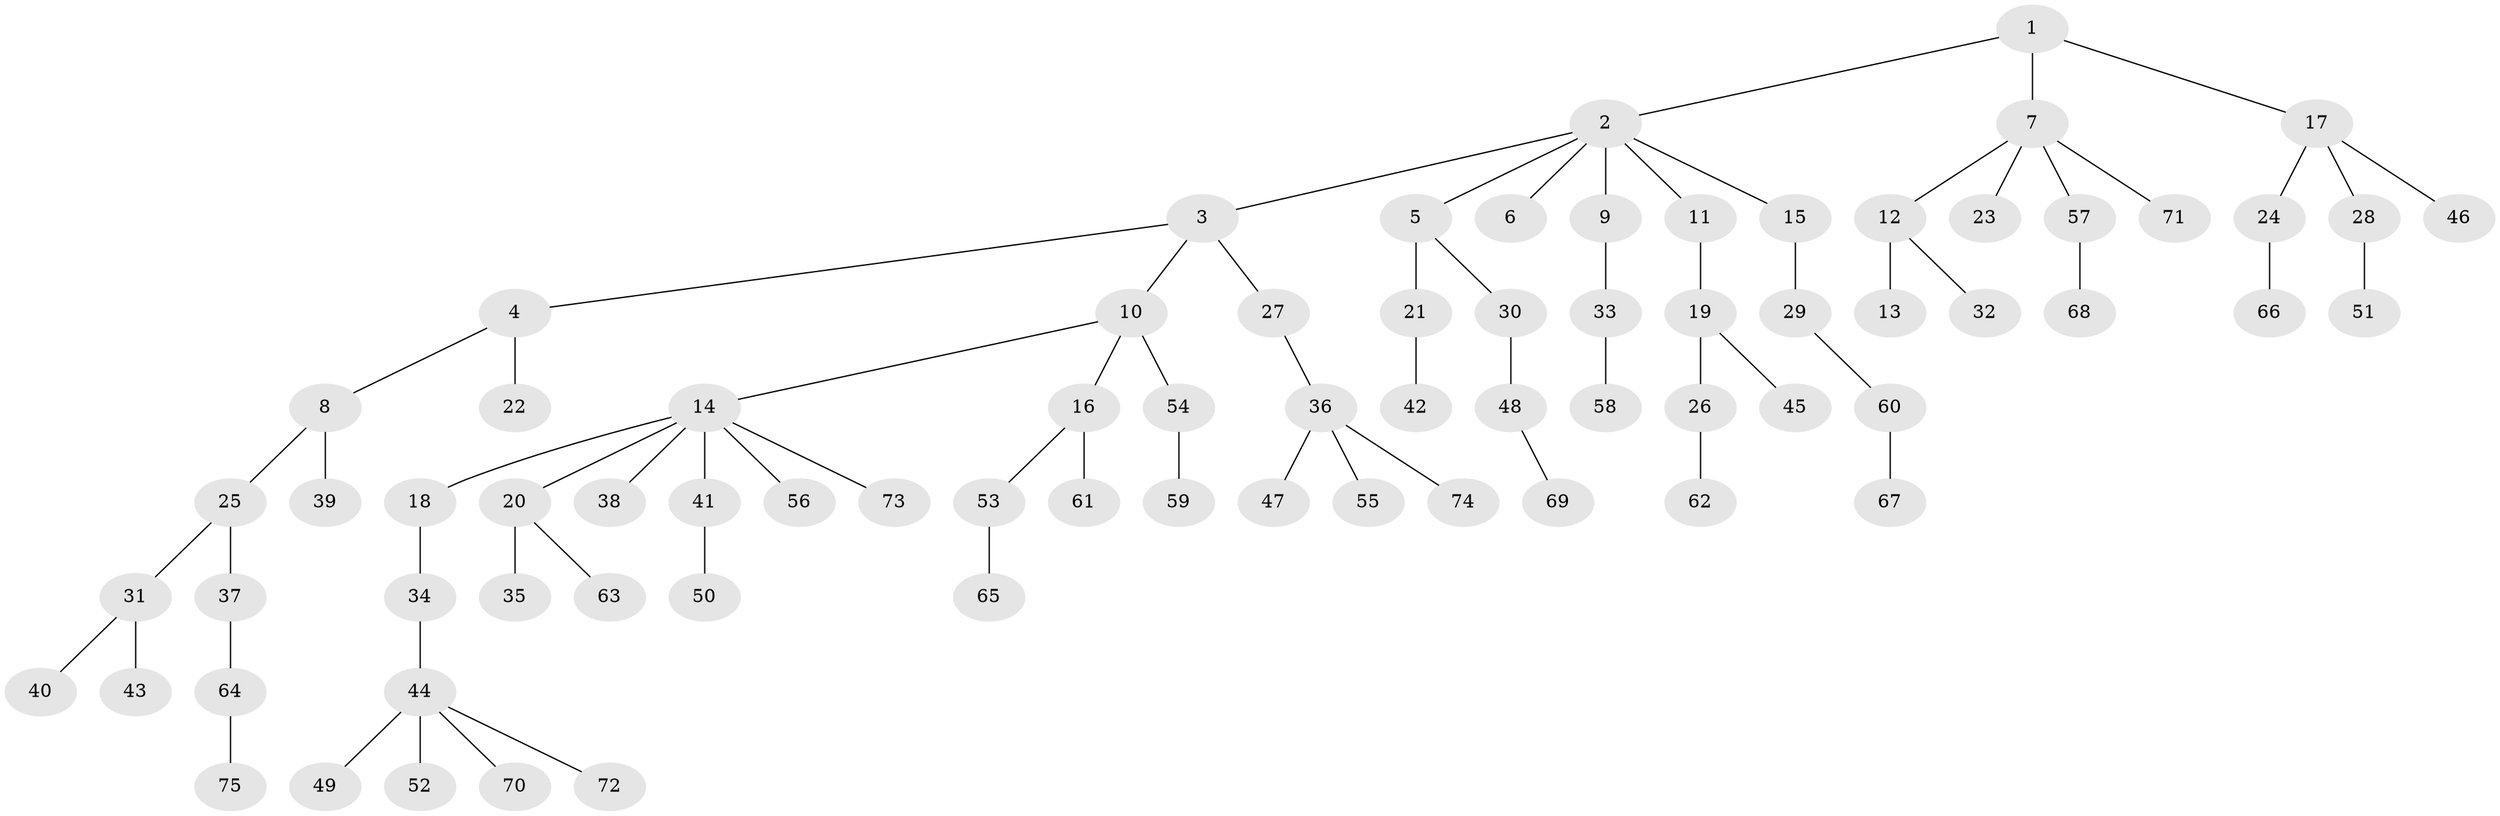 // original degree distribution, {4: 0.09345794392523364, 7: 0.009345794392523364, 2: 0.18691588785046728, 6: 0.018691588785046728, 3: 0.1308411214953271, 8: 0.009345794392523364, 5: 0.009345794392523364, 1: 0.5420560747663551}
// Generated by graph-tools (version 1.1) at 2025/51/03/04/25 22:51:30]
// undirected, 75 vertices, 74 edges
graph export_dot {
  node [color=gray90,style=filled];
  1;
  2;
  3;
  4;
  5;
  6;
  7;
  8;
  9;
  10;
  11;
  12;
  13;
  14;
  15;
  16;
  17;
  18;
  19;
  20;
  21;
  22;
  23;
  24;
  25;
  26;
  27;
  28;
  29;
  30;
  31;
  32;
  33;
  34;
  35;
  36;
  37;
  38;
  39;
  40;
  41;
  42;
  43;
  44;
  45;
  46;
  47;
  48;
  49;
  50;
  51;
  52;
  53;
  54;
  55;
  56;
  57;
  58;
  59;
  60;
  61;
  62;
  63;
  64;
  65;
  66;
  67;
  68;
  69;
  70;
  71;
  72;
  73;
  74;
  75;
  1 -- 2 [weight=1.0];
  1 -- 7 [weight=1.0];
  1 -- 17 [weight=1.0];
  2 -- 3 [weight=1.0];
  2 -- 5 [weight=1.0];
  2 -- 6 [weight=1.0];
  2 -- 9 [weight=1.0];
  2 -- 11 [weight=1.0];
  2 -- 15 [weight=1.0];
  3 -- 4 [weight=1.0];
  3 -- 10 [weight=1.0];
  3 -- 27 [weight=1.0];
  4 -- 8 [weight=1.0];
  4 -- 22 [weight=1.0];
  5 -- 21 [weight=1.0];
  5 -- 30 [weight=1.0];
  7 -- 12 [weight=1.0];
  7 -- 23 [weight=1.0];
  7 -- 57 [weight=1.0];
  7 -- 71 [weight=1.0];
  8 -- 25 [weight=1.0];
  8 -- 39 [weight=1.0];
  9 -- 33 [weight=1.0];
  10 -- 14 [weight=1.0];
  10 -- 16 [weight=1.0];
  10 -- 54 [weight=1.0];
  11 -- 19 [weight=1.0];
  12 -- 13 [weight=1.0];
  12 -- 32 [weight=1.0];
  14 -- 18 [weight=1.0];
  14 -- 20 [weight=1.0];
  14 -- 38 [weight=1.0];
  14 -- 41 [weight=1.0];
  14 -- 56 [weight=1.0];
  14 -- 73 [weight=1.0];
  15 -- 29 [weight=1.0];
  16 -- 53 [weight=1.0];
  16 -- 61 [weight=1.0];
  17 -- 24 [weight=1.0];
  17 -- 28 [weight=1.0];
  17 -- 46 [weight=1.0];
  18 -- 34 [weight=1.0];
  19 -- 26 [weight=1.0];
  19 -- 45 [weight=1.0];
  20 -- 35 [weight=1.0];
  20 -- 63 [weight=1.0];
  21 -- 42 [weight=1.0];
  24 -- 66 [weight=1.0];
  25 -- 31 [weight=1.0];
  25 -- 37 [weight=1.0];
  26 -- 62 [weight=1.0];
  27 -- 36 [weight=1.0];
  28 -- 51 [weight=1.0];
  29 -- 60 [weight=1.0];
  30 -- 48 [weight=1.0];
  31 -- 40 [weight=1.0];
  31 -- 43 [weight=1.0];
  33 -- 58 [weight=1.0];
  34 -- 44 [weight=1.0];
  36 -- 47 [weight=1.0];
  36 -- 55 [weight=1.0];
  36 -- 74 [weight=1.0];
  37 -- 64 [weight=1.0];
  41 -- 50 [weight=1.0];
  44 -- 49 [weight=1.0];
  44 -- 52 [weight=1.0];
  44 -- 70 [weight=1.0];
  44 -- 72 [weight=1.0];
  48 -- 69 [weight=1.0];
  53 -- 65 [weight=1.0];
  54 -- 59 [weight=1.0];
  57 -- 68 [weight=1.0];
  60 -- 67 [weight=1.0];
  64 -- 75 [weight=1.0];
}
